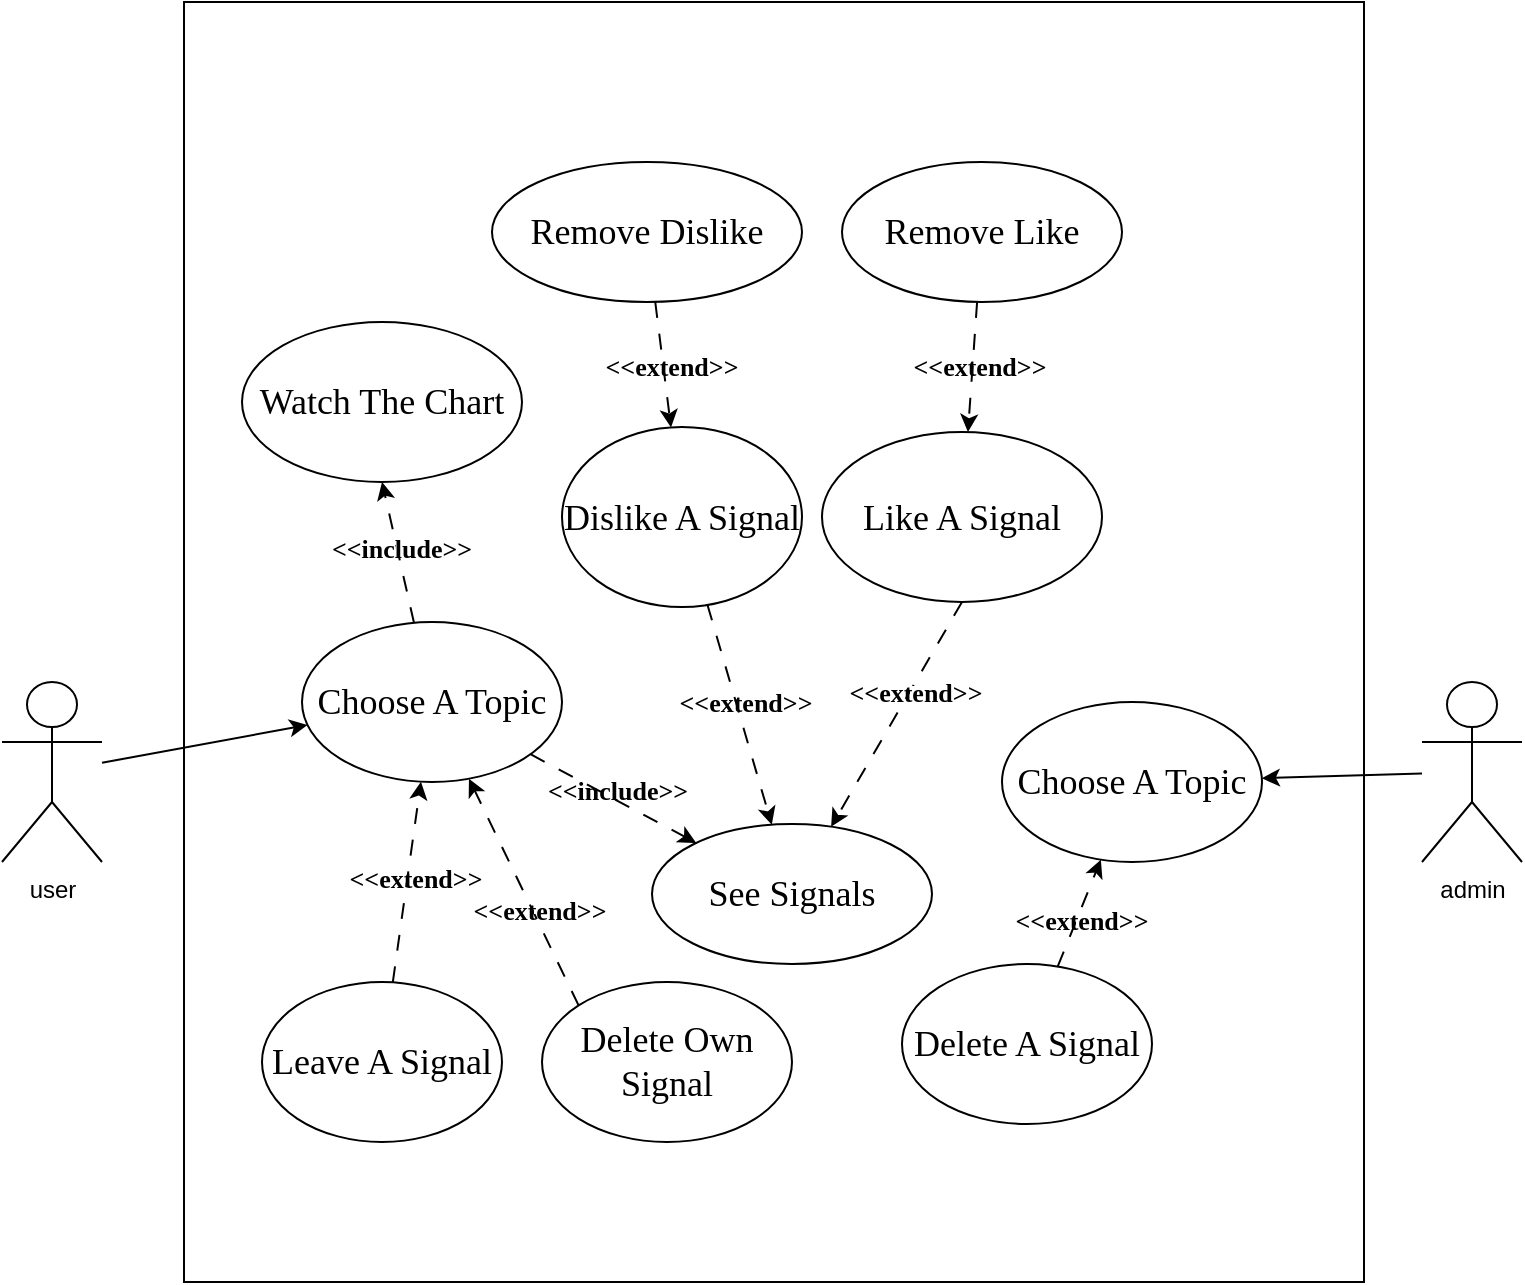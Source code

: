 <mxfile>
    <diagram id="8KDsOTzCj5n8PcjJAM5R" name="Page-1">
        <mxGraphModel dx="699" dy="761" grid="1" gridSize="10" guides="1" tooltips="1" connect="1" arrows="1" fold="1" page="1" pageScale="1" pageWidth="850" pageHeight="1100" math="0" shadow="0">
            <root>
                <mxCell id="0"/>
                <mxCell id="1" parent="0"/>
                <mxCell id="2" value="" style="rounded=0;whiteSpace=wrap;html=1;" parent="1" vertex="1">
                    <mxGeometry x="121" y="160" width="590" height="640" as="geometry"/>
                </mxCell>
                <mxCell id="3" value="user" style="shape=umlActor;verticalLabelPosition=bottom;verticalAlign=top;html=1;" parent="1" vertex="1">
                    <mxGeometry x="30" y="500" width="50" height="90" as="geometry"/>
                </mxCell>
                <mxCell id="5" value="&lt;font style=&quot;font-size: 18px;&quot; face=&quot;Comic Sans MS&quot;&gt;Choose A Topic&lt;/font&gt;" style="ellipse;whiteSpace=wrap;html=1;" parent="1" vertex="1">
                    <mxGeometry x="180" y="470" width="130" height="80" as="geometry"/>
                </mxCell>
                <mxCell id="6" value="Leave A Signal" style="ellipse;whiteSpace=wrap;html=1;fontFamily=Comic Sans MS;fontSize=18;" parent="1" vertex="1">
                    <mxGeometry x="160" y="650" width="120" height="80" as="geometry"/>
                </mxCell>
                <mxCell id="8" value="Like A Signal" style="ellipse;whiteSpace=wrap;html=1;fontFamily=Comic Sans MS;fontSize=18;" parent="1" vertex="1">
                    <mxGeometry x="440" y="375" width="140" height="85" as="geometry"/>
                </mxCell>
                <mxCell id="9" value="Dislike A Signal" style="ellipse;whiteSpace=wrap;html=1;fontFamily=Comic Sans MS;fontSize=18;" parent="1" vertex="1">
                    <mxGeometry x="310" y="372.5" width="120" height="90" as="geometry"/>
                </mxCell>
                <mxCell id="10" value="See Signals" style="ellipse;whiteSpace=wrap;html=1;fontFamily=Comic Sans MS;fontSize=18;" parent="1" vertex="1">
                    <mxGeometry x="355" y="571" width="140" height="70" as="geometry"/>
                </mxCell>
                <mxCell id="11" value="" style="endArrow=classic;html=1;fontFamily=Comic Sans MS;fontSize=18;" parent="1" source="3" target="5" edge="1">
                    <mxGeometry width="50" height="50" relative="1" as="geometry">
                        <mxPoint x="400" y="560" as="sourcePoint"/>
                        <mxPoint x="450" y="510" as="targetPoint"/>
                    </mxGeometry>
                </mxCell>
                <mxCell id="12" value="" style="endArrow=classic;html=1;fontFamily=Comic Sans MS;fontSize=18;dashed=1;dashPattern=8 8;" parent="1" source="5" target="10" edge="1">
                    <mxGeometry width="50" height="50" relative="1" as="geometry">
                        <mxPoint x="400" y="560" as="sourcePoint"/>
                        <mxPoint x="450" y="510" as="targetPoint"/>
                    </mxGeometry>
                </mxCell>
                <mxCell id="13" value="" style="endArrow=classic;html=1;dashed=1;dashPattern=8 8;fontFamily=Comic Sans MS;fontSize=18;exitX=0.5;exitY=1;exitDx=0;exitDy=0;" parent="1" source="8" target="10" edge="1">
                    <mxGeometry width="50" height="50" relative="1" as="geometry">
                        <mxPoint x="400" y="560" as="sourcePoint"/>
                        <mxPoint x="450" y="510" as="targetPoint"/>
                    </mxGeometry>
                </mxCell>
                <mxCell id="14" value="" style="endArrow=classic;html=1;dashed=1;dashPattern=8 8;fontFamily=Comic Sans MS;fontSize=18;" parent="1" source="9" target="10" edge="1">
                    <mxGeometry width="50" height="50" relative="1" as="geometry">
                        <mxPoint x="400" y="560" as="sourcePoint"/>
                        <mxPoint x="450" y="510" as="targetPoint"/>
                    </mxGeometry>
                </mxCell>
                <mxCell id="15" value="" style="endArrow=classic;html=1;dashed=1;dashPattern=8 8;fontFamily=Comic Sans MS;fontSize=18;" parent="1" source="6" target="5" edge="1">
                    <mxGeometry width="50" height="50" relative="1" as="geometry">
                        <mxPoint x="400" y="560" as="sourcePoint"/>
                        <mxPoint x="450" y="510" as="targetPoint"/>
                    </mxGeometry>
                </mxCell>
                <mxCell id="16" value="Remove Dislike" style="ellipse;whiteSpace=wrap;html=1;fontFamily=Comic Sans MS;fontSize=18;" parent="1" vertex="1">
                    <mxGeometry x="275" y="240" width="155" height="70" as="geometry"/>
                </mxCell>
                <mxCell id="17" value="Remove Like" style="ellipse;whiteSpace=wrap;html=1;fontFamily=Comic Sans MS;fontSize=18;" parent="1" vertex="1">
                    <mxGeometry x="450" y="240" width="140" height="70" as="geometry"/>
                </mxCell>
                <mxCell id="18" value="" style="endArrow=classic;html=1;dashed=1;dashPattern=8 8;fontFamily=Comic Sans MS;fontSize=18;" parent="1" source="16" target="9" edge="1">
                    <mxGeometry width="50" height="50" relative="1" as="geometry">
                        <mxPoint x="400" y="560" as="sourcePoint"/>
                        <mxPoint x="450" y="510" as="targetPoint"/>
                    </mxGeometry>
                </mxCell>
                <mxCell id="19" value="" style="endArrow=classic;html=1;dashed=1;dashPattern=8 8;fontFamily=Comic Sans MS;fontSize=18;" parent="1" source="17" target="8" edge="1">
                    <mxGeometry width="50" height="50" relative="1" as="geometry">
                        <mxPoint x="400" y="560" as="sourcePoint"/>
                        <mxPoint x="450" y="510" as="targetPoint"/>
                    </mxGeometry>
                </mxCell>
                <mxCell id="20" value="&amp;lt;&amp;lt;extend&amp;gt;&amp;gt;" style="text;align=center;fontStyle=1;verticalAlign=middle;spacingLeft=3;spacingRight=3;strokeColor=none;rotatable=0;points=[[0,0.5],[1,0.5]];portConstraint=eastwest;fontFamily=Comic Sans MS;fontSize=13;fillColor=default;whiteSpace=wrap;html=1;" parent="1" vertex="1">
                    <mxGeometry x="234" y="595" width="5" height="5" as="geometry"/>
                </mxCell>
                <mxCell id="21" value="&amp;lt;&amp;lt;extend&amp;gt;&amp;gt;" style="text;align=center;fontStyle=1;verticalAlign=middle;spacingLeft=3;spacingRight=3;strokeColor=none;rotatable=0;points=[[0,0.5],[1,0.5]];portConstraint=eastwest;fontFamily=Comic Sans MS;fontSize=13;fillColor=default;whiteSpace=wrap;html=1;" parent="1" vertex="1">
                    <mxGeometry x="399" y="507" width="5" height="5" as="geometry"/>
                </mxCell>
                <mxCell id="22" value="&amp;lt;&amp;lt;extend&amp;gt;&amp;gt;" style="text;align=center;fontStyle=1;verticalAlign=middle;spacingLeft=3;spacingRight=3;strokeColor=none;rotatable=0;points=[[0,0.5],[1,0.5]];portConstraint=eastwest;fontFamily=Comic Sans MS;fontSize=13;fillColor=default;whiteSpace=wrap;html=1;" parent="1" vertex="1">
                    <mxGeometry x="484" y="502" width="5" height="5" as="geometry"/>
                </mxCell>
                <mxCell id="23" value="&amp;lt;&amp;lt;extend&amp;gt;&amp;gt;" style="text;align=center;fontStyle=1;verticalAlign=middle;spacingLeft=3;spacingRight=3;strokeColor=none;rotatable=0;points=[[0,0.5],[1,0.5]];portConstraint=eastwest;fontFamily=Comic Sans MS;fontSize=13;fillColor=default;whiteSpace=wrap;html=1;" parent="1" vertex="1">
                    <mxGeometry x="516" y="339" width="5" height="5" as="geometry"/>
                </mxCell>
                <mxCell id="24" value="&amp;lt;&amp;lt;extend&amp;gt;&amp;gt;" style="text;align=center;fontStyle=1;verticalAlign=middle;spacingLeft=3;spacingRight=3;strokeColor=none;rotatable=0;points=[[0,0.5],[1,0.5]];portConstraint=eastwest;fontFamily=Comic Sans MS;fontSize=13;fillColor=default;whiteSpace=wrap;html=1;" parent="1" vertex="1">
                    <mxGeometry x="362" y="339" width="5" height="5" as="geometry"/>
                </mxCell>
                <mxCell id="25" value="&amp;lt;&amp;lt;include&amp;gt;&amp;gt;" style="text;align=center;fontStyle=1;verticalAlign=middle;spacingLeft=3;spacingRight=3;strokeColor=none;rotatable=0;points=[[0,0.5],[1,0.5]];portConstraint=eastwest;fontFamily=Comic Sans MS;fontSize=13;fillColor=default;whiteSpace=wrap;html=1;" parent="1" vertex="1">
                    <mxGeometry x="335" y="551" width="5" height="5" as="geometry"/>
                </mxCell>
                <mxCell id="26" value="admin" style="shape=umlActor;verticalLabelPosition=bottom;verticalAlign=top;html=1;" parent="1" vertex="1">
                    <mxGeometry x="740" y="500" width="50" height="90" as="geometry"/>
                </mxCell>
                <mxCell id="27" value="Delete Own Signal" style="ellipse;whiteSpace=wrap;html=1;fontFamily=Comic Sans MS;fontSize=18;" parent="1" vertex="1">
                    <mxGeometry x="300" y="650" width="125" height="80" as="geometry"/>
                </mxCell>
                <mxCell id="29" value="" style="endArrow=classic;html=1;fontFamily=Comic Sans MS;fontSize=18;" parent="1" source="26" target="36" edge="1">
                    <mxGeometry width="50" height="50" relative="1" as="geometry">
                        <mxPoint x="420" y="490" as="sourcePoint"/>
                        <mxPoint x="470" y="440" as="targetPoint"/>
                    </mxGeometry>
                </mxCell>
                <mxCell id="30" value="Watch The Chart" style="ellipse;whiteSpace=wrap;html=1;fontFamily=Comic Sans MS;fontSize=18;" parent="1" vertex="1">
                    <mxGeometry x="150" y="320" width="140" height="80" as="geometry"/>
                </mxCell>
                <mxCell id="31" value="" style="endArrow=classic;html=1;fontFamily=Comic Sans MS;fontSize=18;dashed=1;dashPattern=8 8;entryX=0.5;entryY=1;entryDx=0;entryDy=0;" parent="1" source="5" target="30" edge="1">
                    <mxGeometry width="50" height="50" relative="1" as="geometry">
                        <mxPoint x="420" y="480" as="sourcePoint"/>
                        <mxPoint x="470" y="430" as="targetPoint"/>
                    </mxGeometry>
                </mxCell>
                <mxCell id="32" value="&amp;lt;&amp;lt;include&amp;gt;&amp;gt;" style="text;align=center;fontStyle=1;verticalAlign=middle;spacingLeft=3;spacingRight=3;strokeColor=none;rotatable=0;points=[[0,0.5],[1,0.5]];portConstraint=eastwest;fontFamily=Comic Sans MS;fontSize=13;fillColor=default;whiteSpace=wrap;html=1;" parent="1" vertex="1">
                    <mxGeometry x="227" y="430" width="5" height="5" as="geometry"/>
                </mxCell>
                <mxCell id="33" value="" style="endArrow=classic;html=1;dashed=1;dashPattern=8 8;fontFamily=Comic Sans MS;fontSize=18;exitX=0;exitY=0;exitDx=0;exitDy=0;" parent="1" source="27" target="5" edge="1">
                    <mxGeometry width="50" height="50" relative="1" as="geometry">
                        <mxPoint x="380" y="680" as="sourcePoint"/>
                        <mxPoint x="317.471" y="559.858" as="targetPoint"/>
                    </mxGeometry>
                </mxCell>
                <mxCell id="34" value="&amp;lt;&amp;lt;extend&amp;gt;&amp;gt;" style="text;align=center;fontStyle=1;verticalAlign=middle;spacingLeft=3;spacingRight=3;strokeColor=none;rotatable=0;points=[[0,0.5],[1,0.5]];portConstraint=eastwest;fontFamily=Comic Sans MS;fontSize=13;fillColor=default;whiteSpace=wrap;html=1;" parent="1" vertex="1">
                    <mxGeometry x="296" y="611" width="5" height="5" as="geometry"/>
                </mxCell>
                <mxCell id="35" value="Delete A Signal" style="ellipse;whiteSpace=wrap;html=1;fontFamily=Comic Sans MS;fontSize=18;" parent="1" vertex="1">
                    <mxGeometry x="480" y="641" width="125" height="80" as="geometry"/>
                </mxCell>
                <mxCell id="36" value="&lt;font style=&quot;font-size: 18px;&quot; face=&quot;Comic Sans MS&quot;&gt;Choose A Topic&lt;/font&gt;" style="ellipse;whiteSpace=wrap;html=1;" parent="1" vertex="1">
                    <mxGeometry x="530" y="510" width="130" height="80" as="geometry"/>
                </mxCell>
                <mxCell id="37" value="" style="endArrow=classic;html=1;dashed=1;dashPattern=8 8;fontFamily=Comic Sans MS;fontSize=18;" parent="1" source="35" target="36" edge="1">
                    <mxGeometry width="50" height="50" relative="1" as="geometry">
                        <mxPoint x="565.665" y="690.296" as="sourcePoint"/>
                        <mxPoint x="580.002" y="590.003" as="targetPoint"/>
                    </mxGeometry>
                </mxCell>
                <mxCell id="38" value="&amp;lt;&amp;lt;extend&amp;gt;&amp;gt;" style="text;align=center;fontStyle=1;verticalAlign=middle;spacingLeft=3;spacingRight=3;strokeColor=none;rotatable=0;points=[[0,0.5],[1,0.5]];portConstraint=eastwest;fontFamily=Comic Sans MS;fontSize=13;fillColor=default;whiteSpace=wrap;html=1;" parent="1" vertex="1">
                    <mxGeometry x="567" y="616" width="5" height="5" as="geometry"/>
                </mxCell>
            </root>
        </mxGraphModel>
    </diagram>
</mxfile>